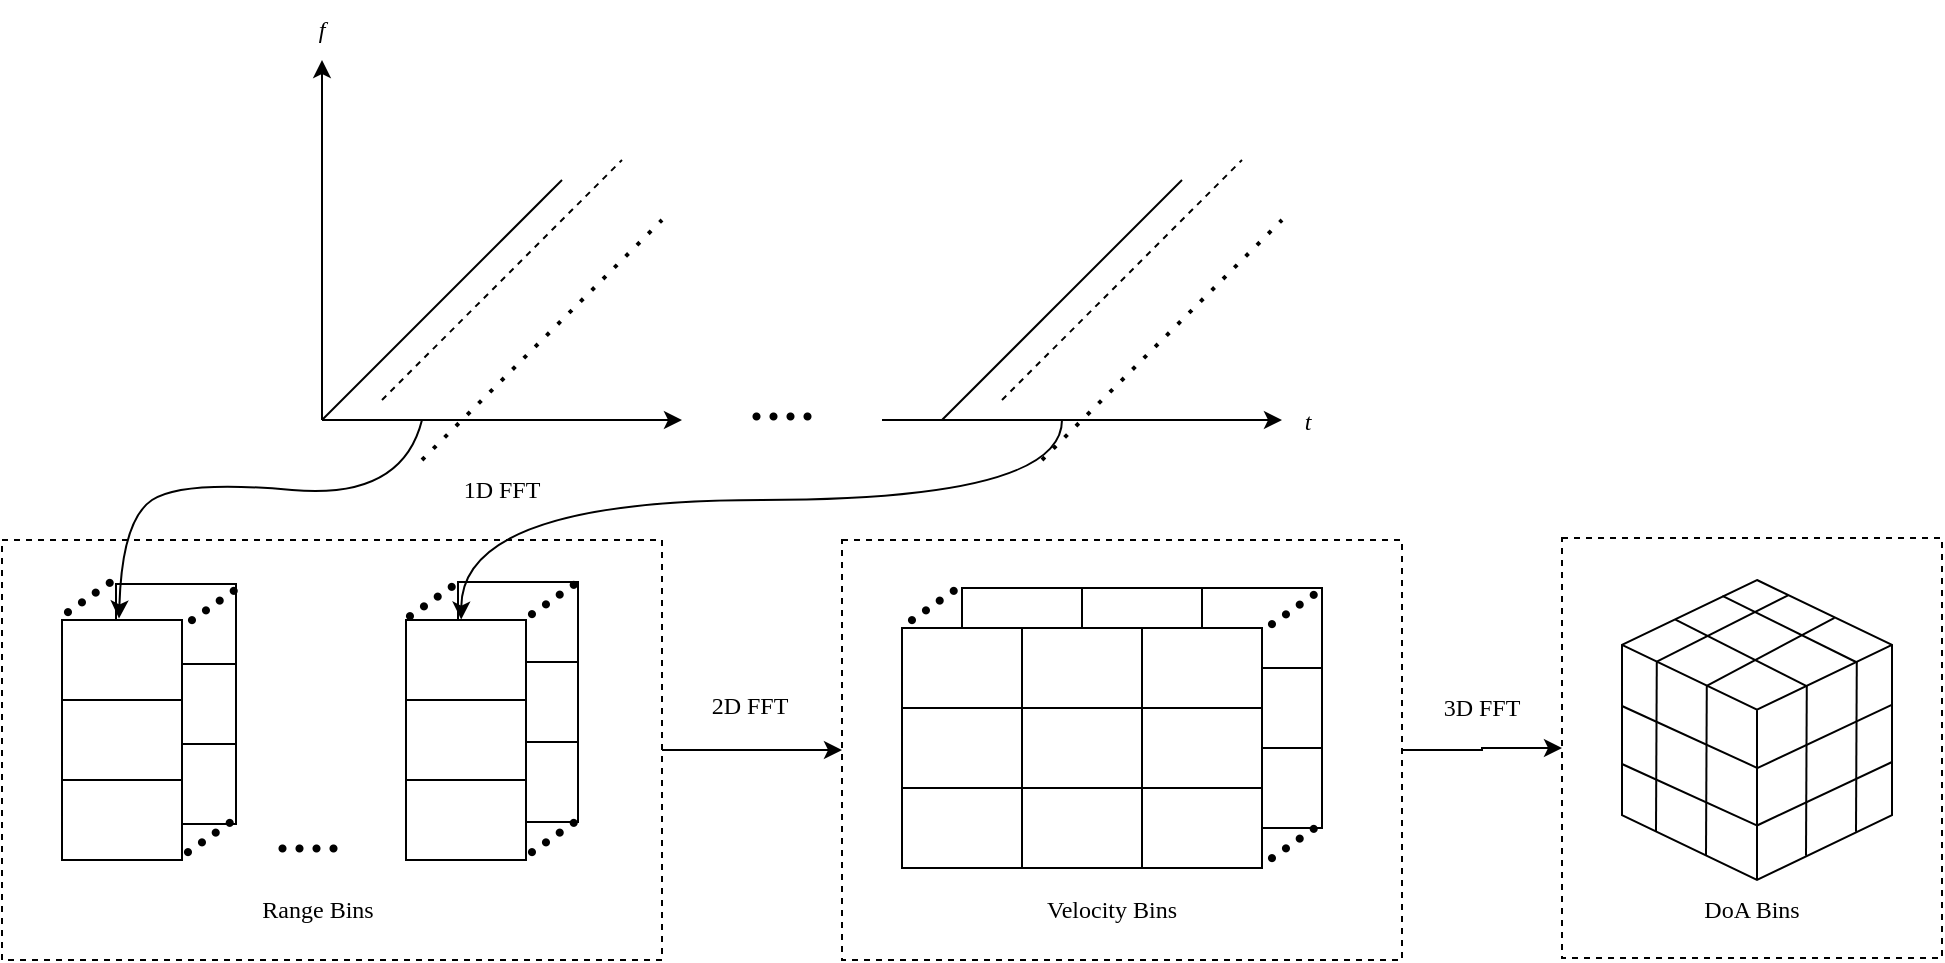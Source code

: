<mxfile version="26.2.12">
  <diagram name="Page-1" id="9OqF5e8UEfGMZPpT4aYP">
    <mxGraphModel dx="1305" dy="718" grid="1" gridSize="10" guides="1" tooltips="1" connect="1" arrows="1" fold="1" page="1" pageScale="1" pageWidth="1169" pageHeight="1654" math="0" shadow="0">
      <root>
        <mxCell id="0" />
        <mxCell id="1" parent="0" />
        <mxCell id="sdREDCKkUnZZFBuvWES2-47" value="" style="rounded=0;whiteSpace=wrap;html=1;fillColor=none;dashed=1;fontFamily=modern;fontSource=https%3A%2F%2Fsourceforge.net%2Fprojects%2Fcm-unicode%2F;" vertex="1" parent="1">
          <mxGeometry x="860" y="379" width="190" height="210" as="geometry" />
        </mxCell>
        <mxCell id="sdREDCKkUnZZFBuvWES2-50" style="edgeStyle=orthogonalEdgeStyle;rounded=0;orthogonalLoop=1;jettySize=auto;html=1;exitX=1;exitY=0.5;exitDx=0;exitDy=0;fontFamily=modern;fontSource=https%3A%2F%2Fsourceforge.net%2Fprojects%2Fcm-unicode%2F;" edge="1" parent="1" source="sdREDCKkUnZZFBuvWES2-26" target="sdREDCKkUnZZFBuvWES2-47">
          <mxGeometry relative="1" as="geometry" />
        </mxCell>
        <mxCell id="sdREDCKkUnZZFBuvWES2-26" value="" style="rounded=0;whiteSpace=wrap;html=1;fillColor=none;dashed=1;fontFamily=modern;fontSource=https%3A%2F%2Fsourceforge.net%2Fprojects%2Fcm-unicode%2F;" vertex="1" parent="1">
          <mxGeometry x="500" y="380" width="280" height="210" as="geometry" />
        </mxCell>
        <mxCell id="CdlytesV64vKsYvqdl47-57" value="" style="shape=table;startSize=0;container=1;collapsible=0;childLayout=tableLayout;fontSize=16;fontFamily=modern;fontSource=https%3A%2F%2Fsourceforge.net%2Fprojects%2Fcm-unicode%2F;" parent="1" vertex="1">
          <mxGeometry x="560" y="404" width="180" height="120" as="geometry" />
        </mxCell>
        <mxCell id="CdlytesV64vKsYvqdl47-58" value="" style="shape=tableRow;horizontal=0;startSize=0;swimlaneHead=0;swimlaneBody=0;strokeColor=inherit;top=0;left=0;bottom=0;right=0;collapsible=0;dropTarget=0;fillColor=none;points=[[0,0.5],[1,0.5]];portConstraint=eastwest;fontSize=16;fontFamily=modern;fontSource=https%3A%2F%2Fsourceforge.net%2Fprojects%2Fcm-unicode%2F;" parent="CdlytesV64vKsYvqdl47-57" vertex="1">
          <mxGeometry width="180" height="40" as="geometry" />
        </mxCell>
        <mxCell id="CdlytesV64vKsYvqdl47-59" value="" style="shape=partialRectangle;html=1;whiteSpace=wrap;connectable=0;strokeColor=inherit;overflow=hidden;fillColor=none;top=0;left=0;bottom=0;right=0;pointerEvents=1;fontSize=16;fontFamily=modern;fontSource=https%3A%2F%2Fsourceforge.net%2Fprojects%2Fcm-unicode%2F;" parent="CdlytesV64vKsYvqdl47-58" vertex="1">
          <mxGeometry width="60" height="40" as="geometry">
            <mxRectangle width="60" height="40" as="alternateBounds" />
          </mxGeometry>
        </mxCell>
        <mxCell id="CdlytesV64vKsYvqdl47-60" value="" style="shape=partialRectangle;html=1;whiteSpace=wrap;connectable=0;strokeColor=inherit;overflow=hidden;fillColor=none;top=0;left=0;bottom=0;right=0;pointerEvents=1;fontSize=16;fontFamily=modern;fontSource=https%3A%2F%2Fsourceforge.net%2Fprojects%2Fcm-unicode%2F;" parent="CdlytesV64vKsYvqdl47-58" vertex="1">
          <mxGeometry x="60" width="60" height="40" as="geometry">
            <mxRectangle width="60" height="40" as="alternateBounds" />
          </mxGeometry>
        </mxCell>
        <mxCell id="CdlytesV64vKsYvqdl47-61" value="" style="shape=partialRectangle;html=1;whiteSpace=wrap;connectable=0;strokeColor=inherit;overflow=hidden;fillColor=none;top=0;left=0;bottom=0;right=0;pointerEvents=1;fontSize=16;fontFamily=modern;fontSource=https%3A%2F%2Fsourceforge.net%2Fprojects%2Fcm-unicode%2F;" parent="CdlytesV64vKsYvqdl47-58" vertex="1">
          <mxGeometry x="120" width="60" height="40" as="geometry">
            <mxRectangle width="60" height="40" as="alternateBounds" />
          </mxGeometry>
        </mxCell>
        <mxCell id="CdlytesV64vKsYvqdl47-62" value="" style="shape=tableRow;horizontal=0;startSize=0;swimlaneHead=0;swimlaneBody=0;strokeColor=inherit;top=0;left=0;bottom=0;right=0;collapsible=0;dropTarget=0;fillColor=none;points=[[0,0.5],[1,0.5]];portConstraint=eastwest;fontSize=16;fontFamily=modern;fontSource=https%3A%2F%2Fsourceforge.net%2Fprojects%2Fcm-unicode%2F;" parent="CdlytesV64vKsYvqdl47-57" vertex="1">
          <mxGeometry y="40" width="180" height="40" as="geometry" />
        </mxCell>
        <mxCell id="CdlytesV64vKsYvqdl47-63" value="" style="shape=partialRectangle;html=1;whiteSpace=wrap;connectable=0;strokeColor=inherit;overflow=hidden;fillColor=none;top=0;left=0;bottom=0;right=0;pointerEvents=1;fontSize=16;fontFamily=modern;fontSource=https%3A%2F%2Fsourceforge.net%2Fprojects%2Fcm-unicode%2F;" parent="CdlytesV64vKsYvqdl47-62" vertex="1">
          <mxGeometry width="60" height="40" as="geometry">
            <mxRectangle width="60" height="40" as="alternateBounds" />
          </mxGeometry>
        </mxCell>
        <mxCell id="CdlytesV64vKsYvqdl47-64" value="" style="shape=partialRectangle;html=1;whiteSpace=wrap;connectable=0;strokeColor=inherit;overflow=hidden;fillColor=none;top=0;left=0;bottom=0;right=0;pointerEvents=1;fontSize=16;fontFamily=modern;fontSource=https%3A%2F%2Fsourceforge.net%2Fprojects%2Fcm-unicode%2F;" parent="CdlytesV64vKsYvqdl47-62" vertex="1">
          <mxGeometry x="60" width="60" height="40" as="geometry">
            <mxRectangle width="60" height="40" as="alternateBounds" />
          </mxGeometry>
        </mxCell>
        <mxCell id="CdlytesV64vKsYvqdl47-65" value="" style="shape=partialRectangle;html=1;whiteSpace=wrap;connectable=0;strokeColor=inherit;overflow=hidden;fillColor=none;top=0;left=0;bottom=0;right=0;pointerEvents=1;fontSize=16;fontFamily=modern;fontSource=https%3A%2F%2Fsourceforge.net%2Fprojects%2Fcm-unicode%2F;" parent="CdlytesV64vKsYvqdl47-62" vertex="1">
          <mxGeometry x="120" width="60" height="40" as="geometry">
            <mxRectangle width="60" height="40" as="alternateBounds" />
          </mxGeometry>
        </mxCell>
        <mxCell id="CdlytesV64vKsYvqdl47-66" value="" style="shape=tableRow;horizontal=0;startSize=0;swimlaneHead=0;swimlaneBody=0;strokeColor=inherit;top=0;left=0;bottom=0;right=0;collapsible=0;dropTarget=0;fillColor=none;points=[[0,0.5],[1,0.5]];portConstraint=eastwest;fontSize=16;fontFamily=modern;fontSource=https%3A%2F%2Fsourceforge.net%2Fprojects%2Fcm-unicode%2F;" parent="CdlytesV64vKsYvqdl47-57" vertex="1">
          <mxGeometry y="80" width="180" height="40" as="geometry" />
        </mxCell>
        <mxCell id="CdlytesV64vKsYvqdl47-67" value="" style="shape=partialRectangle;html=1;whiteSpace=wrap;connectable=0;strokeColor=inherit;overflow=hidden;fillColor=none;top=0;left=0;bottom=0;right=0;pointerEvents=1;fontSize=16;fontFamily=modern;fontSource=https%3A%2F%2Fsourceforge.net%2Fprojects%2Fcm-unicode%2F;" parent="CdlytesV64vKsYvqdl47-66" vertex="1">
          <mxGeometry width="60" height="40" as="geometry">
            <mxRectangle width="60" height="40" as="alternateBounds" />
          </mxGeometry>
        </mxCell>
        <mxCell id="CdlytesV64vKsYvqdl47-68" value="" style="shape=partialRectangle;html=1;whiteSpace=wrap;connectable=0;strokeColor=inherit;overflow=hidden;fillColor=none;top=0;left=0;bottom=0;right=0;pointerEvents=1;fontSize=16;fontFamily=modern;fontSource=https%3A%2F%2Fsourceforge.net%2Fprojects%2Fcm-unicode%2F;" parent="CdlytesV64vKsYvqdl47-66" vertex="1">
          <mxGeometry x="60" width="60" height="40" as="geometry">
            <mxRectangle width="60" height="40" as="alternateBounds" />
          </mxGeometry>
        </mxCell>
        <mxCell id="CdlytesV64vKsYvqdl47-69" value="" style="shape=partialRectangle;html=1;whiteSpace=wrap;connectable=0;strokeColor=inherit;overflow=hidden;fillColor=none;top=0;left=0;bottom=0;right=0;pointerEvents=1;fontSize=16;fontFamily=modern;fontSource=https%3A%2F%2Fsourceforge.net%2Fprojects%2Fcm-unicode%2F;" parent="CdlytesV64vKsYvqdl47-66" vertex="1">
          <mxGeometry x="120" width="60" height="40" as="geometry">
            <mxRectangle width="60" height="40" as="alternateBounds" />
          </mxGeometry>
        </mxCell>
        <mxCell id="sdREDCKkUnZZFBuvWES2-33" style="edgeStyle=orthogonalEdgeStyle;rounded=0;orthogonalLoop=1;jettySize=auto;html=1;exitX=1;exitY=0.5;exitDx=0;exitDy=0;entryX=0;entryY=0.5;entryDx=0;entryDy=0;fontFamily=modern;fontSource=https%3A%2F%2Fsourceforge.net%2Fprojects%2Fcm-unicode%2F;" edge="1" parent="1" source="CdlytesV64vKsYvqdl47-38" target="sdREDCKkUnZZFBuvWES2-26">
          <mxGeometry relative="1" as="geometry" />
        </mxCell>
        <mxCell id="CdlytesV64vKsYvqdl47-38" value="" style="rounded=0;whiteSpace=wrap;html=1;fillColor=none;dashed=1;fontFamily=modern;fontSource=https%3A%2F%2Fsourceforge.net%2Fprojects%2Fcm-unicode%2F;" parent="1" vertex="1">
          <mxGeometry x="80" y="380" width="330" height="210" as="geometry" />
        </mxCell>
        <mxCell id="CdlytesV64vKsYvqdl47-1" value="" style="endArrow=classic;html=1;rounded=0;fontFamily=modern;fontSource=https%3A%2F%2Fsourceforge.net%2Fprojects%2Fcm-unicode%2F;" parent="1" edge="1">
          <mxGeometry width="50" height="50" relative="1" as="geometry">
            <mxPoint x="240" y="320" as="sourcePoint" />
            <mxPoint x="240" y="140" as="targetPoint" />
          </mxGeometry>
        </mxCell>
        <mxCell id="CdlytesV64vKsYvqdl47-2" value="" style="endArrow=classic;html=1;rounded=0;fontFamily=modern;fontSource=https%3A%2F%2Fsourceforge.net%2Fprojects%2Fcm-unicode%2F;" parent="1" edge="1">
          <mxGeometry width="50" height="50" relative="1" as="geometry">
            <mxPoint x="240" y="320" as="sourcePoint" />
            <mxPoint x="420" y="320" as="targetPoint" />
          </mxGeometry>
        </mxCell>
        <mxCell id="CdlytesV64vKsYvqdl47-3" value="" style="endArrow=none;html=1;rounded=0;fontFamily=modern;fontSource=https%3A%2F%2Fsourceforge.net%2Fprojects%2Fcm-unicode%2F;" parent="1" edge="1">
          <mxGeometry width="50" height="50" relative="1" as="geometry">
            <mxPoint x="240" y="320" as="sourcePoint" />
            <mxPoint x="360" y="200" as="targetPoint" />
          </mxGeometry>
        </mxCell>
        <mxCell id="CdlytesV64vKsYvqdl47-6" value="" style="endArrow=none;html=1;rounded=0;fontFamily=modern;fontSource=https%3A%2F%2Fsourceforge.net%2Fprojects%2Fcm-unicode%2F;" parent="1" edge="1">
          <mxGeometry width="50" height="50" relative="1" as="geometry">
            <mxPoint x="550" y="320" as="sourcePoint" />
            <mxPoint x="670" y="200" as="targetPoint" />
          </mxGeometry>
        </mxCell>
        <mxCell id="CdlytesV64vKsYvqdl47-7" value="" style="endArrow=none;dashed=1;html=1;dashPattern=1 3;strokeWidth=2;rounded=0;fontFamily=modern;fontSource=https%3A%2F%2Fsourceforge.net%2Fprojects%2Fcm-unicode%2F;" parent="1" edge="1">
          <mxGeometry width="50" height="50" relative="1" as="geometry">
            <mxPoint x="290" y="340" as="sourcePoint" />
            <mxPoint x="410" y="220" as="targetPoint" />
          </mxGeometry>
        </mxCell>
        <mxCell id="CdlytesV64vKsYvqdl47-10" value="" style="endArrow=none;dashed=1;html=1;dashPattern=1 3;strokeWidth=2;rounded=0;fontFamily=modern;fontSource=https%3A%2F%2Fsourceforge.net%2Fprojects%2Fcm-unicode%2F;" parent="1" edge="1">
          <mxGeometry width="50" height="50" relative="1" as="geometry">
            <mxPoint x="600" y="340" as="sourcePoint" />
            <mxPoint x="720" y="220" as="targetPoint" />
          </mxGeometry>
        </mxCell>
        <mxCell id="CdlytesV64vKsYvqdl47-11" value="" style="endArrow=none;dashed=1;html=1;rounded=0;fontFamily=modern;fontSource=https%3A%2F%2Fsourceforge.net%2Fprojects%2Fcm-unicode%2F;" parent="1" edge="1">
          <mxGeometry width="50" height="50" relative="1" as="geometry">
            <mxPoint x="270" y="310" as="sourcePoint" />
            <mxPoint x="390" y="190" as="targetPoint" />
          </mxGeometry>
        </mxCell>
        <mxCell id="CdlytesV64vKsYvqdl47-14" value="" style="endArrow=none;dashed=1;html=1;rounded=0;fontFamily=modern;fontSource=https%3A%2F%2Fsourceforge.net%2Fprojects%2Fcm-unicode%2F;" parent="1" edge="1">
          <mxGeometry width="50" height="50" relative="1" as="geometry">
            <mxPoint x="580" y="310" as="sourcePoint" />
            <mxPoint x="700" y="190" as="targetPoint" />
          </mxGeometry>
        </mxCell>
        <mxCell id="sdREDCKkUnZZFBuvWES2-8" value="" style="shape=table;startSize=0;container=1;collapsible=0;childLayout=tableLayout;fontSize=16;fontFamily=modern;fontSource=https%3A%2F%2Fsourceforge.net%2Fprojects%2Fcm-unicode%2F;" vertex="1" parent="1">
          <mxGeometry x="137" y="402" width="60" height="120" as="geometry" />
        </mxCell>
        <mxCell id="sdREDCKkUnZZFBuvWES2-9" value="" style="shape=tableRow;horizontal=0;startSize=0;swimlaneHead=0;swimlaneBody=0;strokeColor=inherit;top=0;left=0;bottom=0;right=0;collapsible=0;dropTarget=0;fillColor=none;points=[[0,0.5],[1,0.5]];portConstraint=eastwest;fontSize=16;fontFamily=modern;fontSource=https%3A%2F%2Fsourceforge.net%2Fprojects%2Fcm-unicode%2F;" vertex="1" parent="sdREDCKkUnZZFBuvWES2-8">
          <mxGeometry width="60" height="40" as="geometry" />
        </mxCell>
        <mxCell id="sdREDCKkUnZZFBuvWES2-10" value="" style="shape=partialRectangle;html=1;whiteSpace=wrap;connectable=0;strokeColor=inherit;overflow=hidden;fillColor=none;top=0;left=0;bottom=0;right=0;pointerEvents=1;fontSize=16;fontFamily=modern;fontSource=https%3A%2F%2Fsourceforge.net%2Fprojects%2Fcm-unicode%2F;" vertex="1" parent="sdREDCKkUnZZFBuvWES2-9">
          <mxGeometry width="60" height="40" as="geometry">
            <mxRectangle width="60" height="40" as="alternateBounds" />
          </mxGeometry>
        </mxCell>
        <mxCell id="sdREDCKkUnZZFBuvWES2-11" value="" style="shape=tableRow;horizontal=0;startSize=0;swimlaneHead=0;swimlaneBody=0;strokeColor=inherit;top=0;left=0;bottom=0;right=0;collapsible=0;dropTarget=0;fillColor=none;points=[[0,0.5],[1,0.5]];portConstraint=eastwest;fontSize=16;fontFamily=modern;fontSource=https%3A%2F%2Fsourceforge.net%2Fprojects%2Fcm-unicode%2F;" vertex="1" parent="sdREDCKkUnZZFBuvWES2-8">
          <mxGeometry y="40" width="60" height="40" as="geometry" />
        </mxCell>
        <mxCell id="sdREDCKkUnZZFBuvWES2-12" value="" style="shape=partialRectangle;html=1;whiteSpace=wrap;connectable=0;strokeColor=inherit;overflow=hidden;fillColor=none;top=0;left=0;bottom=0;right=0;pointerEvents=1;fontSize=16;fontFamily=modern;fontSource=https%3A%2F%2Fsourceforge.net%2Fprojects%2Fcm-unicode%2F;" vertex="1" parent="sdREDCKkUnZZFBuvWES2-11">
          <mxGeometry width="60" height="40" as="geometry">
            <mxRectangle width="60" height="40" as="alternateBounds" />
          </mxGeometry>
        </mxCell>
        <mxCell id="sdREDCKkUnZZFBuvWES2-13" value="" style="shape=tableRow;horizontal=0;startSize=0;swimlaneHead=0;swimlaneBody=0;strokeColor=inherit;top=0;left=0;bottom=0;right=0;collapsible=0;dropTarget=0;fillColor=none;points=[[0,0.5],[1,0.5]];portConstraint=eastwest;fontSize=16;fontFamily=modern;fontSource=https%3A%2F%2Fsourceforge.net%2Fprojects%2Fcm-unicode%2F;" vertex="1" parent="sdREDCKkUnZZFBuvWES2-8">
          <mxGeometry y="80" width="60" height="40" as="geometry" />
        </mxCell>
        <mxCell id="sdREDCKkUnZZFBuvWES2-14" value="" style="shape=partialRectangle;html=1;whiteSpace=wrap;connectable=0;strokeColor=inherit;overflow=hidden;fillColor=none;top=0;left=0;bottom=0;right=0;pointerEvents=1;fontSize=16;fontFamily=modern;fontSource=https%3A%2F%2Fsourceforge.net%2Fprojects%2Fcm-unicode%2F;" vertex="1" parent="sdREDCKkUnZZFBuvWES2-13">
          <mxGeometry width="60" height="40" as="geometry">
            <mxRectangle width="60" height="40" as="alternateBounds" />
          </mxGeometry>
        </mxCell>
        <mxCell id="CdlytesV64vKsYvqdl47-15" value="" style="shape=table;startSize=0;container=1;collapsible=0;childLayout=tableLayout;fontSize=16;fontFamily=modern;fontSource=https%3A%2F%2Fsourceforge.net%2Fprojects%2Fcm-unicode%2F;" parent="1" vertex="1">
          <mxGeometry x="110" y="420" width="60" height="120" as="geometry" />
        </mxCell>
        <mxCell id="CdlytesV64vKsYvqdl47-16" value="" style="shape=tableRow;horizontal=0;startSize=0;swimlaneHead=0;swimlaneBody=0;strokeColor=inherit;top=0;left=0;bottom=0;right=0;collapsible=0;dropTarget=0;fillColor=none;points=[[0,0.5],[1,0.5]];portConstraint=eastwest;fontSize=16;fontFamily=modern;fontSource=https%3A%2F%2Fsourceforge.net%2Fprojects%2Fcm-unicode%2F;" parent="CdlytesV64vKsYvqdl47-15" vertex="1">
          <mxGeometry width="60" height="40" as="geometry" />
        </mxCell>
        <mxCell id="CdlytesV64vKsYvqdl47-17" value="" style="shape=partialRectangle;html=1;whiteSpace=wrap;connectable=0;strokeColor=inherit;overflow=hidden;fillColor=none;top=0;left=0;bottom=0;right=0;pointerEvents=1;fontSize=16;fontFamily=modern;fontSource=https%3A%2F%2Fsourceforge.net%2Fprojects%2Fcm-unicode%2F;" parent="CdlytesV64vKsYvqdl47-16" vertex="1">
          <mxGeometry width="60" height="40" as="geometry">
            <mxRectangle width="60" height="40" as="alternateBounds" />
          </mxGeometry>
        </mxCell>
        <mxCell id="CdlytesV64vKsYvqdl47-20" value="" style="shape=tableRow;horizontal=0;startSize=0;swimlaneHead=0;swimlaneBody=0;strokeColor=inherit;top=0;left=0;bottom=0;right=0;collapsible=0;dropTarget=0;fillColor=none;points=[[0,0.5],[1,0.5]];portConstraint=eastwest;fontSize=16;fontFamily=modern;fontSource=https%3A%2F%2Fsourceforge.net%2Fprojects%2Fcm-unicode%2F;" parent="CdlytesV64vKsYvqdl47-15" vertex="1">
          <mxGeometry y="40" width="60" height="40" as="geometry" />
        </mxCell>
        <mxCell id="CdlytesV64vKsYvqdl47-21" value="" style="shape=partialRectangle;html=1;whiteSpace=wrap;connectable=0;strokeColor=inherit;overflow=hidden;fillColor=none;top=0;left=0;bottom=0;right=0;pointerEvents=1;fontSize=16;fontFamily=modern;fontSource=https%3A%2F%2Fsourceforge.net%2Fprojects%2Fcm-unicode%2F;" parent="CdlytesV64vKsYvqdl47-20" vertex="1">
          <mxGeometry width="60" height="40" as="geometry">
            <mxRectangle width="60" height="40" as="alternateBounds" />
          </mxGeometry>
        </mxCell>
        <mxCell id="CdlytesV64vKsYvqdl47-24" value="" style="shape=tableRow;horizontal=0;startSize=0;swimlaneHead=0;swimlaneBody=0;strokeColor=inherit;top=0;left=0;bottom=0;right=0;collapsible=0;dropTarget=0;fillColor=none;points=[[0,0.5],[1,0.5]];portConstraint=eastwest;fontSize=16;fontFamily=modern;fontSource=https%3A%2F%2Fsourceforge.net%2Fprojects%2Fcm-unicode%2F;" parent="CdlytesV64vKsYvqdl47-15" vertex="1">
          <mxGeometry y="80" width="60" height="40" as="geometry" />
        </mxCell>
        <mxCell id="CdlytesV64vKsYvqdl47-25" value="" style="shape=partialRectangle;html=1;whiteSpace=wrap;connectable=0;strokeColor=inherit;overflow=hidden;fillColor=none;top=0;left=0;bottom=0;right=0;pointerEvents=1;fontSize=16;fontFamily=modern;fontSource=https%3A%2F%2Fsourceforge.net%2Fprojects%2Fcm-unicode%2F;" parent="CdlytesV64vKsYvqdl47-24" vertex="1">
          <mxGeometry width="60" height="40" as="geometry">
            <mxRectangle width="60" height="40" as="alternateBounds" />
          </mxGeometry>
        </mxCell>
        <mxCell id="CdlytesV64vKsYvqdl47-28" value="" style="endArrow=classic;html=1;rounded=0;entryX=0.475;entryY=-0.019;entryDx=0;entryDy=0;entryPerimeter=0;curved=1;fontFamily=modern;fontSource=https%3A%2F%2Fsourceforge.net%2Fprojects%2Fcm-unicode%2F;" parent="1" target="CdlytesV64vKsYvqdl47-16" edge="1">
          <mxGeometry width="50" height="50" relative="1" as="geometry">
            <mxPoint x="290" y="320" as="sourcePoint" />
            <mxPoint x="390" y="410" as="targetPoint" />
            <Array as="points">
              <mxPoint x="280" y="360" />
              <mxPoint x="170" y="350" />
              <mxPoint x="140" y="370" />
            </Array>
          </mxGeometry>
        </mxCell>
        <mxCell id="CdlytesV64vKsYvqdl47-29" value="" style="shape=table;startSize=0;container=1;collapsible=0;childLayout=tableLayout;fontSize=16;fontFamily=modern;fontSource=https%3A%2F%2Fsourceforge.net%2Fprojects%2Fcm-unicode%2F;" parent="1" vertex="1">
          <mxGeometry x="308" y="401" width="60" height="120" as="geometry" />
        </mxCell>
        <mxCell id="CdlytesV64vKsYvqdl47-30" value="" style="shape=tableRow;horizontal=0;startSize=0;swimlaneHead=0;swimlaneBody=0;strokeColor=inherit;top=0;left=0;bottom=0;right=0;collapsible=0;dropTarget=0;fillColor=none;points=[[0,0.5],[1,0.5]];portConstraint=eastwest;fontSize=16;fontFamily=modern;fontSource=https%3A%2F%2Fsourceforge.net%2Fprojects%2Fcm-unicode%2F;" parent="CdlytesV64vKsYvqdl47-29" vertex="1">
          <mxGeometry width="60" height="40" as="geometry" />
        </mxCell>
        <mxCell id="CdlytesV64vKsYvqdl47-31" value="" style="shape=partialRectangle;html=1;whiteSpace=wrap;connectable=0;strokeColor=inherit;overflow=hidden;fillColor=none;top=0;left=0;bottom=0;right=0;pointerEvents=1;fontSize=16;fontFamily=modern;fontSource=https%3A%2F%2Fsourceforge.net%2Fprojects%2Fcm-unicode%2F;" parent="CdlytesV64vKsYvqdl47-30" vertex="1">
          <mxGeometry width="60" height="40" as="geometry">
            <mxRectangle width="60" height="40" as="alternateBounds" />
          </mxGeometry>
        </mxCell>
        <mxCell id="CdlytesV64vKsYvqdl47-32" value="" style="shape=tableRow;horizontal=0;startSize=0;swimlaneHead=0;swimlaneBody=0;strokeColor=inherit;top=0;left=0;bottom=0;right=0;collapsible=0;dropTarget=0;fillColor=none;points=[[0,0.5],[1,0.5]];portConstraint=eastwest;fontSize=16;fontFamily=modern;fontSource=https%3A%2F%2Fsourceforge.net%2Fprojects%2Fcm-unicode%2F;" parent="CdlytesV64vKsYvqdl47-29" vertex="1">
          <mxGeometry y="40" width="60" height="40" as="geometry" />
        </mxCell>
        <mxCell id="CdlytesV64vKsYvqdl47-33" value="" style="shape=partialRectangle;html=1;whiteSpace=wrap;connectable=0;strokeColor=inherit;overflow=hidden;fillColor=none;top=0;left=0;bottom=0;right=0;pointerEvents=1;fontSize=16;fontFamily=modern;fontSource=https%3A%2F%2Fsourceforge.net%2Fprojects%2Fcm-unicode%2F;" parent="CdlytesV64vKsYvqdl47-32" vertex="1">
          <mxGeometry width="60" height="40" as="geometry">
            <mxRectangle width="60" height="40" as="alternateBounds" />
          </mxGeometry>
        </mxCell>
        <mxCell id="CdlytesV64vKsYvqdl47-34" value="" style="shape=tableRow;horizontal=0;startSize=0;swimlaneHead=0;swimlaneBody=0;strokeColor=inherit;top=0;left=0;bottom=0;right=0;collapsible=0;dropTarget=0;fillColor=none;points=[[0,0.5],[1,0.5]];portConstraint=eastwest;fontSize=16;fontFamily=modern;fontSource=https%3A%2F%2Fsourceforge.net%2Fprojects%2Fcm-unicode%2F;" parent="CdlytesV64vKsYvqdl47-29" vertex="1">
          <mxGeometry y="80" width="60" height="40" as="geometry" />
        </mxCell>
        <mxCell id="CdlytesV64vKsYvqdl47-35" value="" style="shape=partialRectangle;html=1;whiteSpace=wrap;connectable=0;strokeColor=inherit;overflow=hidden;fillColor=none;top=0;left=0;bottom=0;right=0;pointerEvents=1;fontSize=16;fontFamily=modern;fontSource=https%3A%2F%2Fsourceforge.net%2Fprojects%2Fcm-unicode%2F;" parent="CdlytesV64vKsYvqdl47-34" vertex="1">
          <mxGeometry width="60" height="40" as="geometry">
            <mxRectangle width="60" height="40" as="alternateBounds" />
          </mxGeometry>
        </mxCell>
        <mxCell id="CdlytesV64vKsYvqdl47-36" value="&lt;font style=&quot;font-size: 34px;&quot;&gt;....&lt;/font&gt;" style="text;html=1;align=center;verticalAlign=middle;whiteSpace=wrap;rounded=0;fontFamily=modern;fontSource=https%3A%2F%2Fsourceforge.net%2Fprojects%2Fcm-unicode%2F;" parent="1" vertex="1">
          <mxGeometry x="203" y="510" width="60" height="30" as="geometry" />
        </mxCell>
        <mxCell id="CdlytesV64vKsYvqdl47-39" value="1D FFT" style="text;html=1;align=center;verticalAlign=middle;whiteSpace=wrap;rounded=0;fontFamily=modern;fontSource=https%3A%2F%2Fsourceforge.net%2Fprojects%2Fcm-unicode%2F;" parent="1" vertex="1">
          <mxGeometry x="300" y="340" width="60" height="30" as="geometry" />
        </mxCell>
        <mxCell id="CdlytesV64vKsYvqdl47-40" value="Range Bins" style="text;html=1;align=center;verticalAlign=middle;whiteSpace=wrap;rounded=0;fontFamily=modern;fontSource=https%3A%2F%2Fsourceforge.net%2Fprojects%2Fcm-unicode%2F;" parent="1" vertex="1">
          <mxGeometry x="203" y="550" width="70" height="30" as="geometry" />
        </mxCell>
        <mxCell id="CdlytesV64vKsYvqdl47-41" value="" style="shape=table;startSize=0;container=1;collapsible=0;childLayout=tableLayout;fontSize=16;fontFamily=modern;fontSource=https%3A%2F%2Fsourceforge.net%2Fprojects%2Fcm-unicode%2F;" parent="1" vertex="1">
          <mxGeometry x="530" y="424" width="180" height="120" as="geometry" />
        </mxCell>
        <mxCell id="CdlytesV64vKsYvqdl47-42" value="" style="shape=tableRow;horizontal=0;startSize=0;swimlaneHead=0;swimlaneBody=0;strokeColor=inherit;top=0;left=0;bottom=0;right=0;collapsible=0;dropTarget=0;fillColor=none;points=[[0,0.5],[1,0.5]];portConstraint=eastwest;fontSize=16;fontFamily=modern;fontSource=https%3A%2F%2Fsourceforge.net%2Fprojects%2Fcm-unicode%2F;" parent="CdlytesV64vKsYvqdl47-41" vertex="1">
          <mxGeometry width="180" height="40" as="geometry" />
        </mxCell>
        <mxCell id="CdlytesV64vKsYvqdl47-43" value="" style="shape=partialRectangle;html=1;whiteSpace=wrap;connectable=0;strokeColor=inherit;overflow=hidden;fillColor=none;top=0;left=0;bottom=0;right=0;pointerEvents=1;fontSize=16;fontFamily=modern;fontSource=https%3A%2F%2Fsourceforge.net%2Fprojects%2Fcm-unicode%2F;" parent="CdlytesV64vKsYvqdl47-42" vertex="1">
          <mxGeometry width="60" height="40" as="geometry">
            <mxRectangle width="60" height="40" as="alternateBounds" />
          </mxGeometry>
        </mxCell>
        <mxCell id="CdlytesV64vKsYvqdl47-44" value="" style="shape=partialRectangle;html=1;whiteSpace=wrap;connectable=0;strokeColor=inherit;overflow=hidden;fillColor=none;top=0;left=0;bottom=0;right=0;pointerEvents=1;fontSize=16;fontFamily=modern;fontSource=https%3A%2F%2Fsourceforge.net%2Fprojects%2Fcm-unicode%2F;" parent="CdlytesV64vKsYvqdl47-42" vertex="1">
          <mxGeometry x="60" width="60" height="40" as="geometry">
            <mxRectangle width="60" height="40" as="alternateBounds" />
          </mxGeometry>
        </mxCell>
        <mxCell id="CdlytesV64vKsYvqdl47-45" value="" style="shape=partialRectangle;html=1;whiteSpace=wrap;connectable=0;strokeColor=inherit;overflow=hidden;fillColor=none;top=0;left=0;bottom=0;right=0;pointerEvents=1;fontSize=16;fontFamily=modern;fontSource=https%3A%2F%2Fsourceforge.net%2Fprojects%2Fcm-unicode%2F;" parent="CdlytesV64vKsYvqdl47-42" vertex="1">
          <mxGeometry x="120" width="60" height="40" as="geometry">
            <mxRectangle width="60" height="40" as="alternateBounds" />
          </mxGeometry>
        </mxCell>
        <mxCell id="CdlytesV64vKsYvqdl47-46" value="" style="shape=tableRow;horizontal=0;startSize=0;swimlaneHead=0;swimlaneBody=0;strokeColor=inherit;top=0;left=0;bottom=0;right=0;collapsible=0;dropTarget=0;fillColor=none;points=[[0,0.5],[1,0.5]];portConstraint=eastwest;fontSize=16;fontFamily=modern;fontSource=https%3A%2F%2Fsourceforge.net%2Fprojects%2Fcm-unicode%2F;" parent="CdlytesV64vKsYvqdl47-41" vertex="1">
          <mxGeometry y="40" width="180" height="40" as="geometry" />
        </mxCell>
        <mxCell id="CdlytesV64vKsYvqdl47-47" value="" style="shape=partialRectangle;html=1;whiteSpace=wrap;connectable=0;strokeColor=inherit;overflow=hidden;fillColor=none;top=0;left=0;bottom=0;right=0;pointerEvents=1;fontSize=16;fontFamily=modern;fontSource=https%3A%2F%2Fsourceforge.net%2Fprojects%2Fcm-unicode%2F;" parent="CdlytesV64vKsYvqdl47-46" vertex="1">
          <mxGeometry width="60" height="40" as="geometry">
            <mxRectangle width="60" height="40" as="alternateBounds" />
          </mxGeometry>
        </mxCell>
        <mxCell id="CdlytesV64vKsYvqdl47-48" value="" style="shape=partialRectangle;html=1;whiteSpace=wrap;connectable=0;strokeColor=inherit;overflow=hidden;fillColor=none;top=0;left=0;bottom=0;right=0;pointerEvents=1;fontSize=16;fontFamily=modern;fontSource=https%3A%2F%2Fsourceforge.net%2Fprojects%2Fcm-unicode%2F;" parent="CdlytesV64vKsYvqdl47-46" vertex="1">
          <mxGeometry x="60" width="60" height="40" as="geometry">
            <mxRectangle width="60" height="40" as="alternateBounds" />
          </mxGeometry>
        </mxCell>
        <mxCell id="CdlytesV64vKsYvqdl47-49" value="" style="shape=partialRectangle;html=1;whiteSpace=wrap;connectable=0;strokeColor=inherit;overflow=hidden;fillColor=none;top=0;left=0;bottom=0;right=0;pointerEvents=1;fontSize=16;fontFamily=modern;fontSource=https%3A%2F%2Fsourceforge.net%2Fprojects%2Fcm-unicode%2F;" parent="CdlytesV64vKsYvqdl47-46" vertex="1">
          <mxGeometry x="120" width="60" height="40" as="geometry">
            <mxRectangle width="60" height="40" as="alternateBounds" />
          </mxGeometry>
        </mxCell>
        <mxCell id="CdlytesV64vKsYvqdl47-50" value="" style="shape=tableRow;horizontal=0;startSize=0;swimlaneHead=0;swimlaneBody=0;strokeColor=inherit;top=0;left=0;bottom=0;right=0;collapsible=0;dropTarget=0;fillColor=none;points=[[0,0.5],[1,0.5]];portConstraint=eastwest;fontSize=16;fontFamily=modern;fontSource=https%3A%2F%2Fsourceforge.net%2Fprojects%2Fcm-unicode%2F;" parent="CdlytesV64vKsYvqdl47-41" vertex="1">
          <mxGeometry y="80" width="180" height="40" as="geometry" />
        </mxCell>
        <mxCell id="CdlytesV64vKsYvqdl47-51" value="" style="shape=partialRectangle;html=1;whiteSpace=wrap;connectable=0;strokeColor=inherit;overflow=hidden;fillColor=none;top=0;left=0;bottom=0;right=0;pointerEvents=1;fontSize=16;fontFamily=modern;fontSource=https%3A%2F%2Fsourceforge.net%2Fprojects%2Fcm-unicode%2F;" parent="CdlytesV64vKsYvqdl47-50" vertex="1">
          <mxGeometry width="60" height="40" as="geometry">
            <mxRectangle width="60" height="40" as="alternateBounds" />
          </mxGeometry>
        </mxCell>
        <mxCell id="CdlytesV64vKsYvqdl47-52" value="" style="shape=partialRectangle;html=1;whiteSpace=wrap;connectable=0;strokeColor=inherit;overflow=hidden;fillColor=none;top=0;left=0;bottom=0;right=0;pointerEvents=1;fontSize=16;fontFamily=modern;fontSource=https%3A%2F%2Fsourceforge.net%2Fprojects%2Fcm-unicode%2F;" parent="CdlytesV64vKsYvqdl47-50" vertex="1">
          <mxGeometry x="60" width="60" height="40" as="geometry">
            <mxRectangle width="60" height="40" as="alternateBounds" />
          </mxGeometry>
        </mxCell>
        <mxCell id="CdlytesV64vKsYvqdl47-53" value="" style="shape=partialRectangle;html=1;whiteSpace=wrap;connectable=0;strokeColor=inherit;overflow=hidden;fillColor=none;top=0;left=0;bottom=0;right=0;pointerEvents=1;fontSize=16;fontFamily=modern;fontSource=https%3A%2F%2Fsourceforge.net%2Fprojects%2Fcm-unicode%2F;" parent="CdlytesV64vKsYvqdl47-50" vertex="1">
          <mxGeometry x="120" width="60" height="40" as="geometry">
            <mxRectangle width="60" height="40" as="alternateBounds" />
          </mxGeometry>
        </mxCell>
        <mxCell id="CdlytesV64vKsYvqdl47-54" value="&lt;font style=&quot;font-size: 34px;&quot;&gt;....&lt;/font&gt;" style="text;html=1;align=center;verticalAlign=middle;whiteSpace=wrap;rounded=0;rotation=-35;fontFamily=modern;fontSource=https%3A%2F%2Fsourceforge.net%2Fprojects%2Fcm-unicode%2F;" parent="1" vertex="1">
          <mxGeometry x="690" y="392" width="60" height="30" as="geometry" />
        </mxCell>
        <mxCell id="CdlytesV64vKsYvqdl47-55" value="&lt;font style=&quot;font-size: 34px;&quot;&gt;....&lt;/font&gt;" style="text;html=1;align=center;verticalAlign=middle;whiteSpace=wrap;rounded=0;rotation=-35;fontFamily=modern;fontSource=https%3A%2F%2Fsourceforge.net%2Fprojects%2Fcm-unicode%2F;" parent="1" vertex="1">
          <mxGeometry x="510" y="390" width="60" height="30" as="geometry" />
        </mxCell>
        <mxCell id="CdlytesV64vKsYvqdl47-56" value="&lt;font style=&quot;font-size: 34px;&quot;&gt;....&lt;/font&gt;" style="text;html=1;align=center;verticalAlign=middle;whiteSpace=wrap;rounded=0;rotation=-35;fontFamily=modern;fontSource=https%3A%2F%2Fsourceforge.net%2Fprojects%2Fcm-unicode%2F;" parent="1" vertex="1">
          <mxGeometry x="690" y="509" width="60" height="30" as="geometry" />
        </mxCell>
        <mxCell id="sdREDCKkUnZZFBuvWES2-1" value="&lt;font style=&quot;font-size: 34px;&quot;&gt;....&lt;/font&gt;" style="text;html=1;align=center;verticalAlign=middle;whiteSpace=wrap;rounded=0;fontFamily=modern;fontSource=https%3A%2F%2Fsourceforge.net%2Fprojects%2Fcm-unicode%2F;" vertex="1" parent="1">
          <mxGeometry x="440" y="294" width="60" height="30" as="geometry" />
        </mxCell>
        <mxCell id="sdREDCKkUnZZFBuvWES2-2" value="" style="endArrow=classic;html=1;rounded=0;fontFamily=modern;fontSource=https%3A%2F%2Fsourceforge.net%2Fprojects%2Fcm-unicode%2F;" edge="1" parent="1">
          <mxGeometry width="50" height="50" relative="1" as="geometry">
            <mxPoint x="520" y="320" as="sourcePoint" />
            <mxPoint x="720" y="320" as="targetPoint" />
          </mxGeometry>
        </mxCell>
        <mxCell id="sdREDCKkUnZZFBuvWES2-4" value="&lt;font style=&quot;font-size: 34px;&quot;&gt;....&lt;/font&gt;" style="text;html=1;align=center;verticalAlign=middle;whiteSpace=wrap;rounded=0;rotation=-35;fontFamily=modern;fontSource=https%3A%2F%2Fsourceforge.net%2Fprojects%2Fcm-unicode%2F;" vertex="1" parent="1">
          <mxGeometry x="150" y="390" width="60" height="30" as="geometry" />
        </mxCell>
        <mxCell id="sdREDCKkUnZZFBuvWES2-5" value="&lt;font style=&quot;font-size: 34px;&quot;&gt;....&lt;/font&gt;" style="text;html=1;align=center;verticalAlign=middle;whiteSpace=wrap;rounded=0;rotation=-35;fontFamily=modern;fontSource=https%3A%2F%2Fsourceforge.net%2Fprojects%2Fcm-unicode%2F;" vertex="1" parent="1">
          <mxGeometry x="88" y="386" width="60" height="30" as="geometry" />
        </mxCell>
        <mxCell id="sdREDCKkUnZZFBuvWES2-6" value="&lt;font style=&quot;font-size: 34px;&quot;&gt;....&lt;/font&gt;" style="text;html=1;align=center;verticalAlign=middle;whiteSpace=wrap;rounded=0;rotation=-35;fontFamily=modern;fontSource=https%3A%2F%2Fsourceforge.net%2Fprojects%2Fcm-unicode%2F;" vertex="1" parent="1">
          <mxGeometry x="148" y="506" width="60" height="30" as="geometry" />
        </mxCell>
        <mxCell id="sdREDCKkUnZZFBuvWES2-7" value="&lt;font style=&quot;font-size: 34px;&quot;&gt;....&lt;/font&gt;" style="text;html=1;align=center;verticalAlign=middle;whiteSpace=wrap;rounded=0;rotation=-35;fontFamily=modern;fontSource=https%3A%2F%2Fsourceforge.net%2Fprojects%2Fcm-unicode%2F;" vertex="1" parent="1">
          <mxGeometry x="320" y="506" width="60" height="30" as="geometry" />
        </mxCell>
        <mxCell id="sdREDCKkUnZZFBuvWES2-23" value="&lt;font style=&quot;font-size: 34px;&quot;&gt;....&lt;/font&gt;" style="text;html=1;align=center;verticalAlign=middle;whiteSpace=wrap;rounded=0;rotation=-35;fontFamily=modern;fontSource=https%3A%2F%2Fsourceforge.net%2Fprojects%2Fcm-unicode%2F;" vertex="1" parent="1">
          <mxGeometry x="259" y="388" width="60" height="30" as="geometry" />
        </mxCell>
        <mxCell id="sdREDCKkUnZZFBuvWES2-15" value="" style="shape=table;startSize=0;container=1;collapsible=0;childLayout=tableLayout;fontSize=16;fontFamily=modern;fontSource=https%3A%2F%2Fsourceforge.net%2Fprojects%2Fcm-unicode%2F;" vertex="1" parent="1">
          <mxGeometry x="282" y="420" width="60" height="120" as="geometry" />
        </mxCell>
        <mxCell id="sdREDCKkUnZZFBuvWES2-16" value="" style="shape=tableRow;horizontal=0;startSize=0;swimlaneHead=0;swimlaneBody=0;strokeColor=inherit;top=0;left=0;bottom=0;right=0;collapsible=0;dropTarget=0;fillColor=none;points=[[0,0.5],[1,0.5]];portConstraint=eastwest;fontSize=16;fontFamily=modern;fontSource=https%3A%2F%2Fsourceforge.net%2Fprojects%2Fcm-unicode%2F;" vertex="1" parent="sdREDCKkUnZZFBuvWES2-15">
          <mxGeometry width="60" height="40" as="geometry" />
        </mxCell>
        <mxCell id="sdREDCKkUnZZFBuvWES2-17" value="" style="shape=partialRectangle;html=1;whiteSpace=wrap;connectable=0;strokeColor=inherit;overflow=hidden;fillColor=none;top=0;left=0;bottom=0;right=0;pointerEvents=1;fontSize=16;fontFamily=modern;fontSource=https%3A%2F%2Fsourceforge.net%2Fprojects%2Fcm-unicode%2F;" vertex="1" parent="sdREDCKkUnZZFBuvWES2-16">
          <mxGeometry width="60" height="40" as="geometry">
            <mxRectangle width="60" height="40" as="alternateBounds" />
          </mxGeometry>
        </mxCell>
        <mxCell id="sdREDCKkUnZZFBuvWES2-18" value="" style="shape=tableRow;horizontal=0;startSize=0;swimlaneHead=0;swimlaneBody=0;strokeColor=inherit;top=0;left=0;bottom=0;right=0;collapsible=0;dropTarget=0;fillColor=none;points=[[0,0.5],[1,0.5]];portConstraint=eastwest;fontSize=16;fontFamily=modern;fontSource=https%3A%2F%2Fsourceforge.net%2Fprojects%2Fcm-unicode%2F;" vertex="1" parent="sdREDCKkUnZZFBuvWES2-15">
          <mxGeometry y="40" width="60" height="40" as="geometry" />
        </mxCell>
        <mxCell id="sdREDCKkUnZZFBuvWES2-19" value="" style="shape=partialRectangle;html=1;whiteSpace=wrap;connectable=0;strokeColor=inherit;overflow=hidden;fillColor=none;top=0;left=0;bottom=0;right=0;pointerEvents=1;fontSize=16;fontFamily=modern;fontSource=https%3A%2F%2Fsourceforge.net%2Fprojects%2Fcm-unicode%2F;" vertex="1" parent="sdREDCKkUnZZFBuvWES2-18">
          <mxGeometry width="60" height="40" as="geometry">
            <mxRectangle width="60" height="40" as="alternateBounds" />
          </mxGeometry>
        </mxCell>
        <mxCell id="sdREDCKkUnZZFBuvWES2-20" value="" style="shape=tableRow;horizontal=0;startSize=0;swimlaneHead=0;swimlaneBody=0;strokeColor=inherit;top=0;left=0;bottom=0;right=0;collapsible=0;dropTarget=0;fillColor=none;points=[[0,0.5],[1,0.5]];portConstraint=eastwest;fontSize=16;fontFamily=modern;fontSource=https%3A%2F%2Fsourceforge.net%2Fprojects%2Fcm-unicode%2F;" vertex="1" parent="sdREDCKkUnZZFBuvWES2-15">
          <mxGeometry y="80" width="60" height="40" as="geometry" />
        </mxCell>
        <mxCell id="sdREDCKkUnZZFBuvWES2-21" value="" style="shape=partialRectangle;html=1;whiteSpace=wrap;connectable=0;strokeColor=inherit;overflow=hidden;fillColor=none;top=0;left=0;bottom=0;right=0;pointerEvents=1;fontSize=16;fontFamily=modern;fontSource=https%3A%2F%2Fsourceforge.net%2Fprojects%2Fcm-unicode%2F;" vertex="1" parent="sdREDCKkUnZZFBuvWES2-20">
          <mxGeometry width="60" height="40" as="geometry">
            <mxRectangle width="60" height="40" as="alternateBounds" />
          </mxGeometry>
        </mxCell>
        <mxCell id="sdREDCKkUnZZFBuvWES2-22" value="&lt;font style=&quot;font-size: 34px;&quot;&gt;....&lt;/font&gt;" style="text;html=1;align=center;verticalAlign=middle;whiteSpace=wrap;rounded=0;rotation=-35;fontFamily=modern;fontSource=https%3A%2F%2Fsourceforge.net%2Fprojects%2Fcm-unicode%2F;" vertex="1" parent="1">
          <mxGeometry x="320" y="387" width="60" height="30" as="geometry" />
        </mxCell>
        <mxCell id="sdREDCKkUnZZFBuvWES2-24" value="" style="endArrow=classic;html=1;rounded=0;entryX=0.46;entryY=-0.005;entryDx=0;entryDy=0;entryPerimeter=0;curved=1;fontFamily=modern;fontSource=https%3A%2F%2Fsourceforge.net%2Fprojects%2Fcm-unicode%2F;" edge="1" parent="1" target="sdREDCKkUnZZFBuvWES2-16">
          <mxGeometry width="50" height="50" relative="1" as="geometry">
            <mxPoint x="610" y="320" as="sourcePoint" />
            <mxPoint x="520" y="350" as="targetPoint" />
            <Array as="points">
              <mxPoint x="610" y="360" />
              <mxPoint x="310" y="360" />
            </Array>
          </mxGeometry>
        </mxCell>
        <mxCell id="sdREDCKkUnZZFBuvWES2-27" value="2D FFT" style="text;html=1;align=center;verticalAlign=middle;whiteSpace=wrap;rounded=0;fontFamily=modern;fontSource=https%3A%2F%2Fsourceforge.net%2Fprojects%2Fcm-unicode%2F;" vertex="1" parent="1">
          <mxGeometry x="424" y="448" width="60" height="30" as="geometry" />
        </mxCell>
        <mxCell id="sdREDCKkUnZZFBuvWES2-31" value="Velocity Bins" style="text;html=1;align=center;verticalAlign=middle;whiteSpace=wrap;rounded=0;fontFamily=modern;fontSource=https%3A%2F%2Fsourceforge.net%2Fprojects%2Fcm-unicode%2F;" vertex="1" parent="1">
          <mxGeometry x="590" y="550" width="90" height="30" as="geometry" />
        </mxCell>
        <mxCell id="sdREDCKkUnZZFBuvWES2-32" value="" style="html=1;whiteSpace=wrap;shape=isoCube2;backgroundOutline=1;isoAngle=15;fontFamily=modern;fontSource=https%3A%2F%2Fsourceforge.net%2Fprojects%2Fcm-unicode%2F;" vertex="1" parent="1">
          <mxGeometry x="890" y="400" width="135" height="150" as="geometry" />
        </mxCell>
        <mxCell id="sdREDCKkUnZZFBuvWES2-35" value="" style="endArrow=none;html=1;rounded=0;entryX=0.077;entryY=0.253;entryDx=0;entryDy=0;entryPerimeter=0;fontFamily=modern;fontSource=https%3A%2F%2Fsourceforge.net%2Fprojects%2Fcm-unicode%2F;" edge="1" parent="1">
          <mxGeometry width="50" height="50" relative="1" as="geometry">
            <mxPoint x="907" y="525.85" as="sourcePoint" />
            <mxPoint x="907.395" y="440.95" as="targetPoint" />
          </mxGeometry>
        </mxCell>
        <mxCell id="sdREDCKkUnZZFBuvWES2-36" value="" style="endArrow=none;html=1;rounded=0;entryX=0.077;entryY=0.253;entryDx=0;entryDy=0;entryPerimeter=0;fontFamily=modern;fontSource=https%3A%2F%2Fsourceforge.net%2Fprojects%2Fcm-unicode%2F;" edge="1" parent="1">
          <mxGeometry width="50" height="50" relative="1" as="geometry">
            <mxPoint x="932" y="537.85" as="sourcePoint" />
            <mxPoint x="932.395" y="452.95" as="targetPoint" />
          </mxGeometry>
        </mxCell>
        <mxCell id="sdREDCKkUnZZFBuvWES2-37" value="" style="endArrow=none;html=1;rounded=0;entryX=0.077;entryY=0.253;entryDx=0;entryDy=0;entryPerimeter=0;fontFamily=modern;fontSource=https%3A%2F%2Fsourceforge.net%2Fprojects%2Fcm-unicode%2F;" edge="1" parent="1">
          <mxGeometry width="50" height="50" relative="1" as="geometry">
            <mxPoint x="982" y="537.85" as="sourcePoint" />
            <mxPoint x="982.395" y="452.95" as="targetPoint" />
          </mxGeometry>
        </mxCell>
        <mxCell id="sdREDCKkUnZZFBuvWES2-38" value="" style="endArrow=none;html=1;rounded=0;entryX=0.077;entryY=0.253;entryDx=0;entryDy=0;entryPerimeter=0;fontFamily=modern;fontSource=https%3A%2F%2Fsourceforge.net%2Fprojects%2Fcm-unicode%2F;" edge="1" parent="1">
          <mxGeometry width="50" height="50" relative="1" as="geometry">
            <mxPoint x="1007" y="525.85" as="sourcePoint" />
            <mxPoint x="1007.395" y="440.95" as="targetPoint" />
          </mxGeometry>
        </mxCell>
        <mxCell id="sdREDCKkUnZZFBuvWES2-39" value="" style="endArrow=none;html=1;rounded=0;entryX=0.129;entryY=0.272;entryDx=0;entryDy=0;entryPerimeter=0;exitX=0.615;exitY=0.051;exitDx=0;exitDy=0;exitPerimeter=0;fontFamily=modern;fontSource=https%3A%2F%2Fsourceforge.net%2Fprojects%2Fcm-unicode%2F;" edge="1" parent="1" source="sdREDCKkUnZZFBuvWES2-32" target="sdREDCKkUnZZFBuvWES2-32">
          <mxGeometry width="50" height="50" relative="1" as="geometry">
            <mxPoint x="970" y="410" as="sourcePoint" />
            <mxPoint x="860.395" y="437.55" as="targetPoint" />
          </mxGeometry>
        </mxCell>
        <mxCell id="sdREDCKkUnZZFBuvWES2-40" value="" style="endArrow=none;html=1;rounded=0;entryX=0.312;entryY=0.354;entryDx=0;entryDy=0;entryPerimeter=0;exitX=0.787;exitY=0.126;exitDx=0;exitDy=0;exitPerimeter=0;fontFamily=modern;fontSource=https%3A%2F%2Fsourceforge.net%2Fprojects%2Fcm-unicode%2F;" edge="1" parent="1" source="sdREDCKkUnZZFBuvWES2-32" target="sdREDCKkUnZZFBuvWES2-32">
          <mxGeometry width="50" height="50" relative="1" as="geometry">
            <mxPoint x="999" y="419" as="sourcePoint" />
            <mxPoint x="933" y="453" as="targetPoint" />
          </mxGeometry>
        </mxCell>
        <mxCell id="sdREDCKkUnZZFBuvWES2-41" value="" style="endArrow=none;html=1;rounded=0;entryX=0.684;entryY=0.354;entryDx=0;entryDy=0;entryPerimeter=0;exitX=0.198;exitY=0.132;exitDx=0;exitDy=0;exitPerimeter=0;fontFamily=modern;fontSource=https%3A%2F%2Fsourceforge.net%2Fprojects%2Fcm-unicode%2F;" edge="1" parent="1" source="sdREDCKkUnZZFBuvWES2-32" target="sdREDCKkUnZZFBuvWES2-32">
          <mxGeometry width="50" height="50" relative="1" as="geometry">
            <mxPoint x="1006" y="429" as="sourcePoint" />
            <mxPoint x="942" y="463" as="targetPoint" />
          </mxGeometry>
        </mxCell>
        <mxCell id="sdREDCKkUnZZFBuvWES2-42" value="" style="endArrow=none;html=1;rounded=0;entryX=0.684;entryY=0.354;entryDx=0;entryDy=0;entryPerimeter=0;exitX=0.372;exitY=0.053;exitDx=0;exitDy=0;exitPerimeter=0;fontFamily=modern;fontSource=https%3A%2F%2Fsourceforge.net%2Fprojects%2Fcm-unicode%2F;" edge="1" parent="1" source="sdREDCKkUnZZFBuvWES2-32">
          <mxGeometry width="50" height="50" relative="1" as="geometry">
            <mxPoint x="942" y="408" as="sourcePoint" />
            <mxPoint x="1007" y="441" as="targetPoint" />
          </mxGeometry>
        </mxCell>
        <mxCell id="sdREDCKkUnZZFBuvWES2-43" value="" style="endArrow=none;html=1;rounded=0;entryX=0.5;entryY=0.626;entryDx=0;entryDy=0;entryPerimeter=0;exitX=0.385;exitY=0.048;exitDx=0;exitDy=0;exitPerimeter=0;fontFamily=modern;fontSource=https%3A%2F%2Fsourceforge.net%2Fprojects%2Fcm-unicode%2F;" edge="1" parent="1" target="sdREDCKkUnZZFBuvWES2-32">
          <mxGeometry width="50" height="50" relative="1" as="geometry">
            <mxPoint x="890" y="463" as="sourcePoint" />
            <mxPoint x="955" y="497" as="targetPoint" />
          </mxGeometry>
        </mxCell>
        <mxCell id="sdREDCKkUnZZFBuvWES2-44" value="" style="endArrow=none;html=1;rounded=0;entryX=0.497;entryY=0.797;entryDx=0;entryDy=0;entryPerimeter=0;exitX=0.385;exitY=0.048;exitDx=0;exitDy=0;exitPerimeter=0;fontFamily=modern;fontSource=https%3A%2F%2Fsourceforge.net%2Fprojects%2Fcm-unicode%2F;" edge="1" parent="1">
          <mxGeometry width="50" height="50" relative="1" as="geometry">
            <mxPoint x="890" y="492" as="sourcePoint" />
            <mxPoint x="957.095" y="522.55" as="targetPoint" />
          </mxGeometry>
        </mxCell>
        <mxCell id="sdREDCKkUnZZFBuvWES2-45" value="" style="endArrow=none;html=1;rounded=0;exitX=0.497;exitY=0.629;exitDx=0;exitDy=0;exitPerimeter=0;entryX=0.999;entryY=0.416;entryDx=0;entryDy=0;entryPerimeter=0;fontFamily=modern;fontSource=https%3A%2F%2Fsourceforge.net%2Fprojects%2Fcm-unicode%2F;" edge="1" parent="1" source="sdREDCKkUnZZFBuvWES2-32" target="sdREDCKkUnZZFBuvWES2-32">
          <mxGeometry width="50" height="50" relative="1" as="geometry">
            <mxPoint x="970" y="510" as="sourcePoint" />
            <mxPoint x="1020" y="460" as="targetPoint" />
          </mxGeometry>
        </mxCell>
        <mxCell id="sdREDCKkUnZZFBuvWES2-46" value="" style="endArrow=none;html=1;rounded=0;exitX=0.497;exitY=0.629;exitDx=0;exitDy=0;exitPerimeter=0;entryX=0.999;entryY=0.416;entryDx=0;entryDy=0;entryPerimeter=0;fontFamily=modern;fontSource=https%3A%2F%2Fsourceforge.net%2Fprojects%2Fcm-unicode%2F;" edge="1" parent="1">
          <mxGeometry width="50" height="50" relative="1" as="geometry">
            <mxPoint x="957" y="523" as="sourcePoint" />
            <mxPoint x="1025" y="491" as="targetPoint" />
          </mxGeometry>
        </mxCell>
        <mxCell id="sdREDCKkUnZZFBuvWES2-48" value="DoA Bins" style="text;html=1;align=center;verticalAlign=middle;whiteSpace=wrap;rounded=0;fontFamily=modern;fontSource=https%3A%2F%2Fsourceforge.net%2Fprojects%2Fcm-unicode%2F;" vertex="1" parent="1">
          <mxGeometry x="925" y="550" width="60" height="30" as="geometry" />
        </mxCell>
        <mxCell id="sdREDCKkUnZZFBuvWES2-49" value="3D FFT" style="text;html=1;align=center;verticalAlign=middle;whiteSpace=wrap;rounded=0;fontFamily=modern;fontSource=https%3A%2F%2Fsourceforge.net%2Fprojects%2Fcm-unicode%2F;" vertex="1" parent="1">
          <mxGeometry x="790" y="449" width="60" height="30" as="geometry" />
        </mxCell>
        <mxCell id="sdREDCKkUnZZFBuvWES2-51" value="&lt;i&gt;f&lt;/i&gt;" style="text;html=1;align=center;verticalAlign=middle;whiteSpace=wrap;rounded=0;fontFamily=modern;fontSource=https%3A%2F%2Fsourceforge.net%2Fprojects%2Fcm-unicode%2F;" vertex="1" parent="1">
          <mxGeometry x="210" y="110" width="60" height="30" as="geometry" />
        </mxCell>
        <mxCell id="sdREDCKkUnZZFBuvWES2-52" value="&lt;i&gt;t&lt;/i&gt;" style="text;html=1;align=center;verticalAlign=middle;whiteSpace=wrap;rounded=0;fontFamily=modern;fontSource=https%3A%2F%2Fsourceforge.net%2Fprojects%2Fcm-unicode%2F;" vertex="1" parent="1">
          <mxGeometry x="703" y="306" width="60" height="30" as="geometry" />
        </mxCell>
      </root>
    </mxGraphModel>
  </diagram>
</mxfile>
